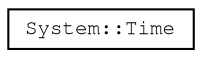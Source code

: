 digraph "Graphical Class Hierarchy"
{
 // LATEX_PDF_SIZE
  edge [fontname="FreeMono",fontsize="10",labelfontname="FreeMono",labelfontsize="10"];
  node [fontname="FreeMono",fontsize="10",shape=record];
  rankdir="LR";
  Node0 [label="System::Time",height=0.2,width=0.4,color="black", fillcolor="white", style="filled",URL="$class_system_1_1_time.html",tooltip=" "];
}
